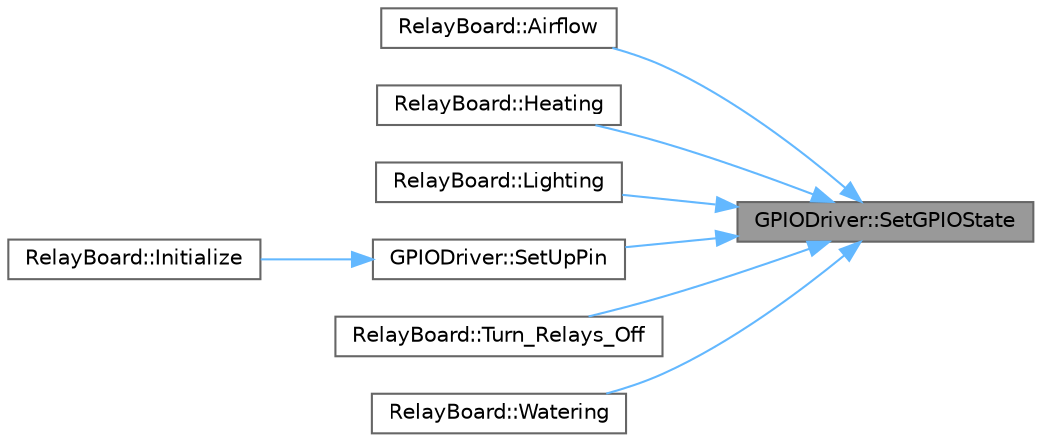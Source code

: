 digraph "GPIODriver::SetGPIOState"
{
 // LATEX_PDF_SIZE
  bgcolor="transparent";
  edge [fontname=Helvetica,fontsize=10,labelfontname=Helvetica,labelfontsize=10];
  node [fontname=Helvetica,fontsize=10,shape=box,height=0.2,width=0.4];
  rankdir="RL";
  Node1 [label="GPIODriver::SetGPIOState",height=0.2,width=0.4,color="gray40", fillcolor="grey60", style="filled", fontcolor="black",tooltip=" "];
  Node1 -> Node2 [dir="back",color="steelblue1",style="solid"];
  Node2 [label="RelayBoard::Airflow",height=0.2,width=0.4,color="grey40", fillcolor="white", style="filled",URL="$class_relay_board.html#aa14251b65f8b4872cdf95c56951f0959",tooltip=" "];
  Node1 -> Node3 [dir="back",color="steelblue1",style="solid"];
  Node3 [label="RelayBoard::Heating",height=0.2,width=0.4,color="grey40", fillcolor="white", style="filled",URL="$class_relay_board.html#abdfd142dd723bda5fb961f2b83e04d98",tooltip=" "];
  Node1 -> Node4 [dir="back",color="steelblue1",style="solid"];
  Node4 [label="RelayBoard::Lighting",height=0.2,width=0.4,color="grey40", fillcolor="white", style="filled",URL="$class_relay_board.html#a0ce37124540bae0827a1b81e28841f70",tooltip=" "];
  Node1 -> Node5 [dir="back",color="steelblue1",style="solid"];
  Node5 [label="GPIODriver::SetUpPin",height=0.2,width=0.4,color="grey40", fillcolor="white", style="filled",URL="$class_g_p_i_o_driver.html#a314ce5622d8049f62b662b62fd3debe7",tooltip=" "];
  Node5 -> Node6 [dir="back",color="steelblue1",style="solid"];
  Node6 [label="RelayBoard::Initialize",height=0.2,width=0.4,color="grey40", fillcolor="white", style="filled",URL="$class_relay_board.html#aee18a60a8063ebc87331cbb8fbb1a42f",tooltip=" "];
  Node1 -> Node7 [dir="back",color="steelblue1",style="solid"];
  Node7 [label="RelayBoard::Turn_Relays_Off",height=0.2,width=0.4,color="grey40", fillcolor="white", style="filled",URL="$class_relay_board.html#a2339920ca78f22d9bbab349056ca261a",tooltip=" "];
  Node1 -> Node8 [dir="back",color="steelblue1",style="solid"];
  Node8 [label="RelayBoard::Watering",height=0.2,width=0.4,color="grey40", fillcolor="white", style="filled",URL="$class_relay_board.html#ab9e7c87d94483e55053722ff0981ff8f",tooltip=" "];
}
